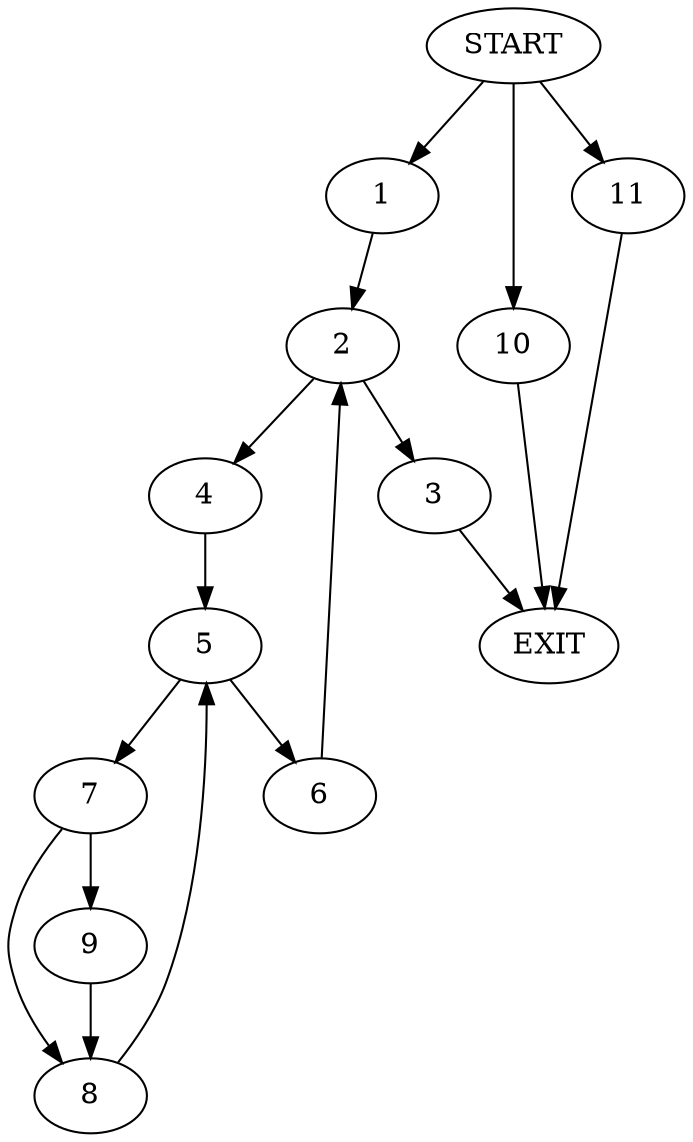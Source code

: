 digraph {
0 [label="START"]
12 [label="EXIT"]
0 -> 1
1 -> 2
2 -> 3
2 -> 4
4 -> 5
3 -> 12
5 -> 6
5 -> 7
7 -> 8
7 -> 9
6 -> 2
8 -> 5
9 -> 8
0 -> 10
10 -> 12
0 -> 11
11 -> 12
}
